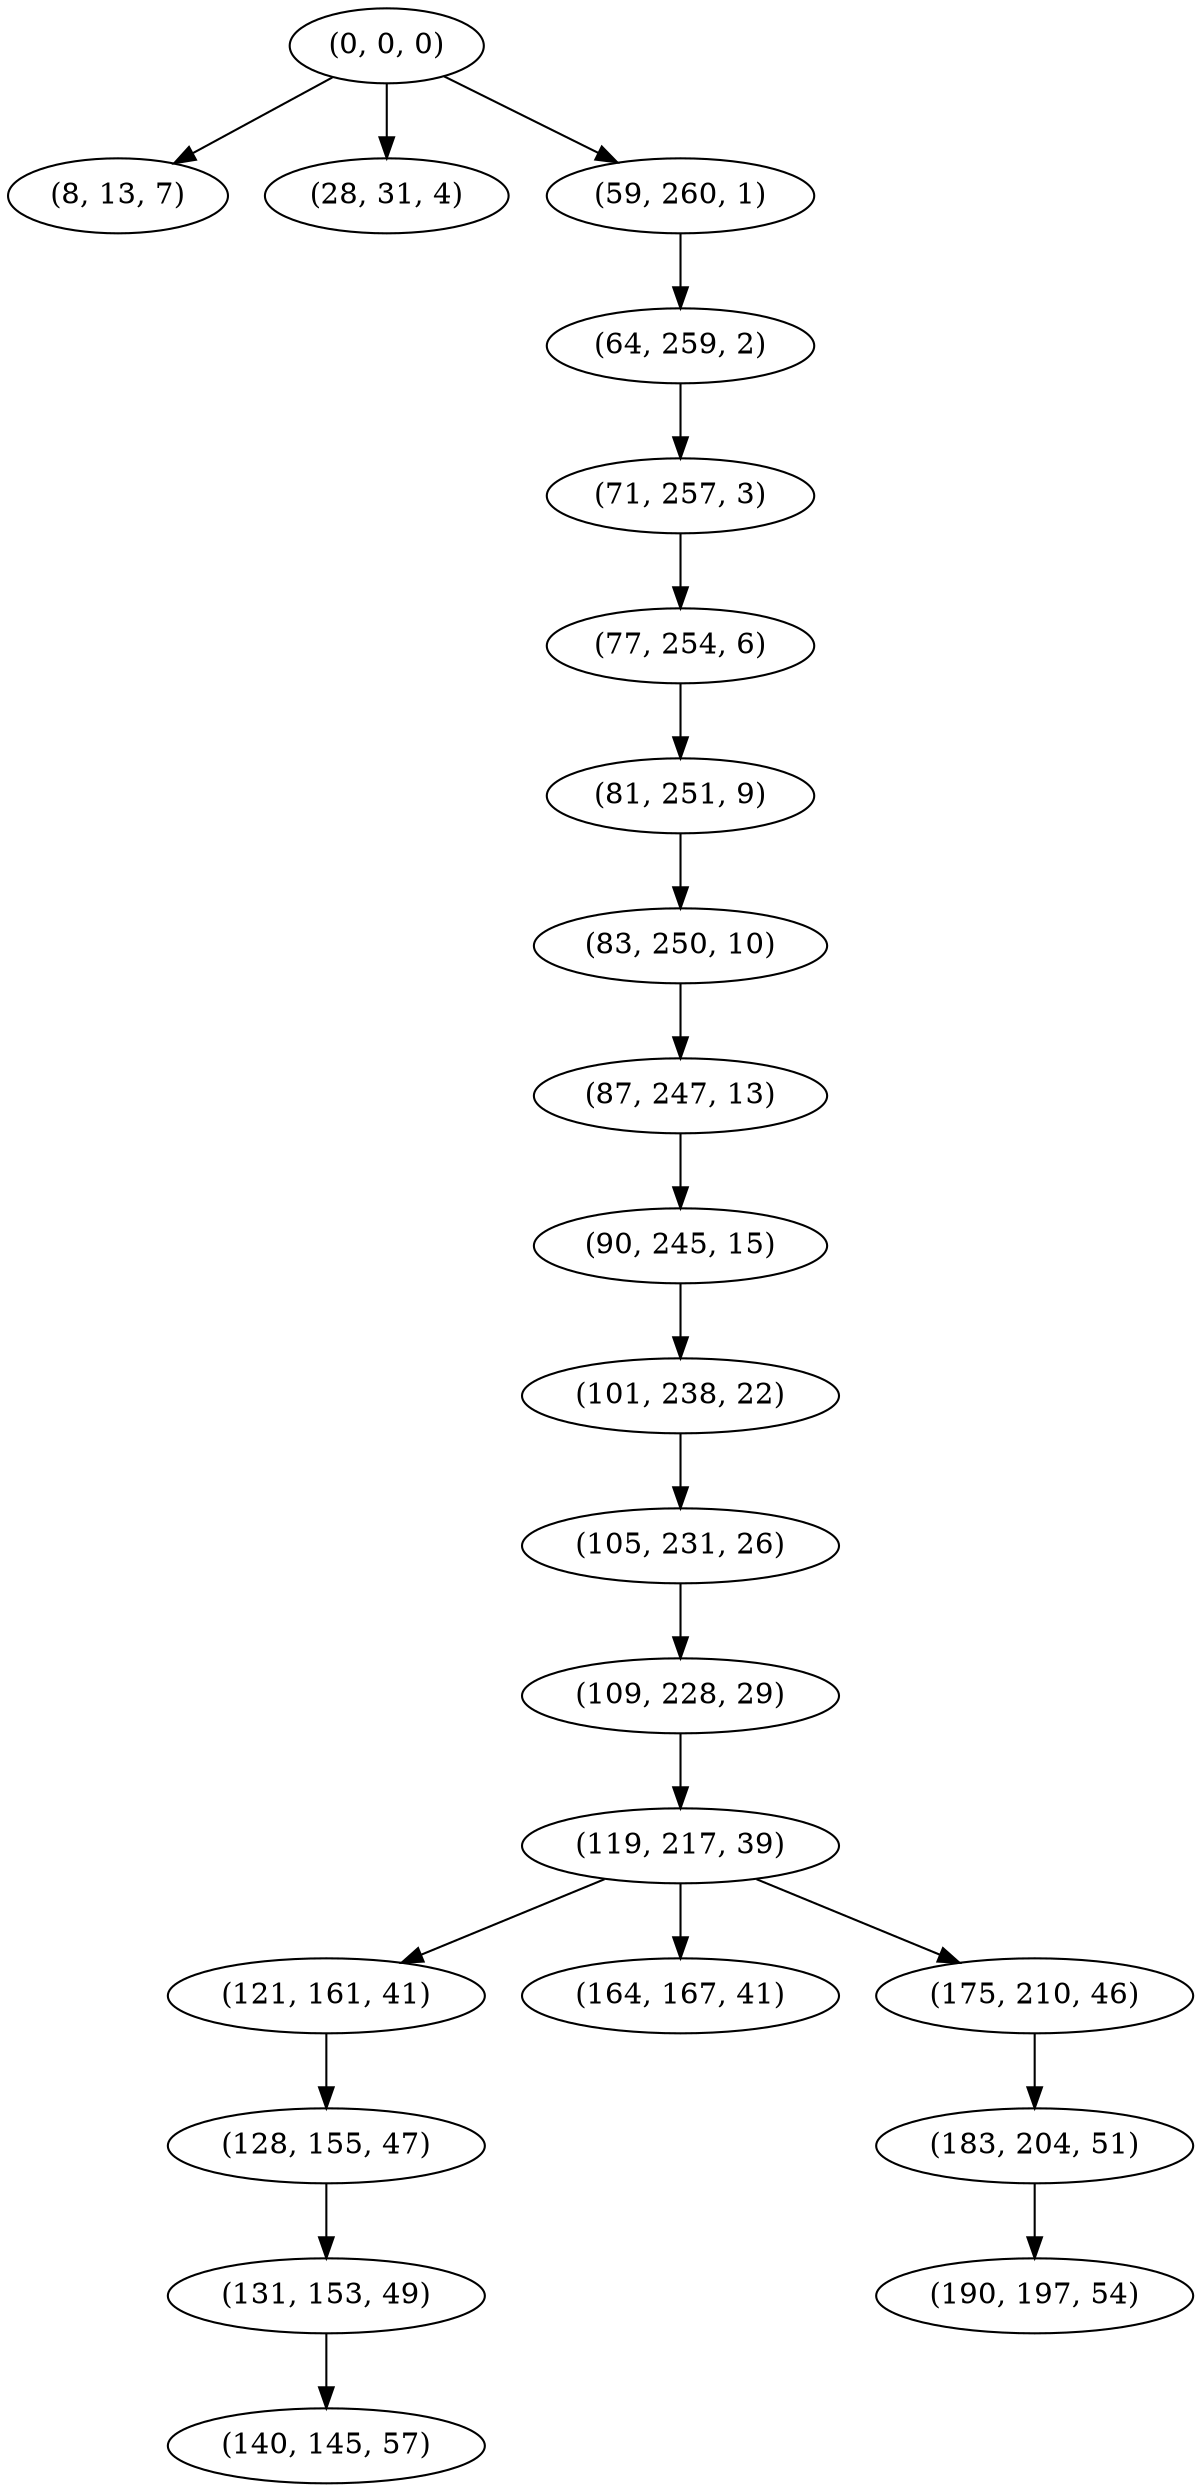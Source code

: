 digraph tree {
    "(0, 0, 0)";
    "(8, 13, 7)";
    "(28, 31, 4)";
    "(59, 260, 1)";
    "(64, 259, 2)";
    "(71, 257, 3)";
    "(77, 254, 6)";
    "(81, 251, 9)";
    "(83, 250, 10)";
    "(87, 247, 13)";
    "(90, 245, 15)";
    "(101, 238, 22)";
    "(105, 231, 26)";
    "(109, 228, 29)";
    "(119, 217, 39)";
    "(121, 161, 41)";
    "(128, 155, 47)";
    "(131, 153, 49)";
    "(140, 145, 57)";
    "(164, 167, 41)";
    "(175, 210, 46)";
    "(183, 204, 51)";
    "(190, 197, 54)";
    "(0, 0, 0)" -> "(8, 13, 7)";
    "(0, 0, 0)" -> "(28, 31, 4)";
    "(0, 0, 0)" -> "(59, 260, 1)";
    "(59, 260, 1)" -> "(64, 259, 2)";
    "(64, 259, 2)" -> "(71, 257, 3)";
    "(71, 257, 3)" -> "(77, 254, 6)";
    "(77, 254, 6)" -> "(81, 251, 9)";
    "(81, 251, 9)" -> "(83, 250, 10)";
    "(83, 250, 10)" -> "(87, 247, 13)";
    "(87, 247, 13)" -> "(90, 245, 15)";
    "(90, 245, 15)" -> "(101, 238, 22)";
    "(101, 238, 22)" -> "(105, 231, 26)";
    "(105, 231, 26)" -> "(109, 228, 29)";
    "(109, 228, 29)" -> "(119, 217, 39)";
    "(119, 217, 39)" -> "(121, 161, 41)";
    "(119, 217, 39)" -> "(164, 167, 41)";
    "(119, 217, 39)" -> "(175, 210, 46)";
    "(121, 161, 41)" -> "(128, 155, 47)";
    "(128, 155, 47)" -> "(131, 153, 49)";
    "(131, 153, 49)" -> "(140, 145, 57)";
    "(175, 210, 46)" -> "(183, 204, 51)";
    "(183, 204, 51)" -> "(190, 197, 54)";
}
